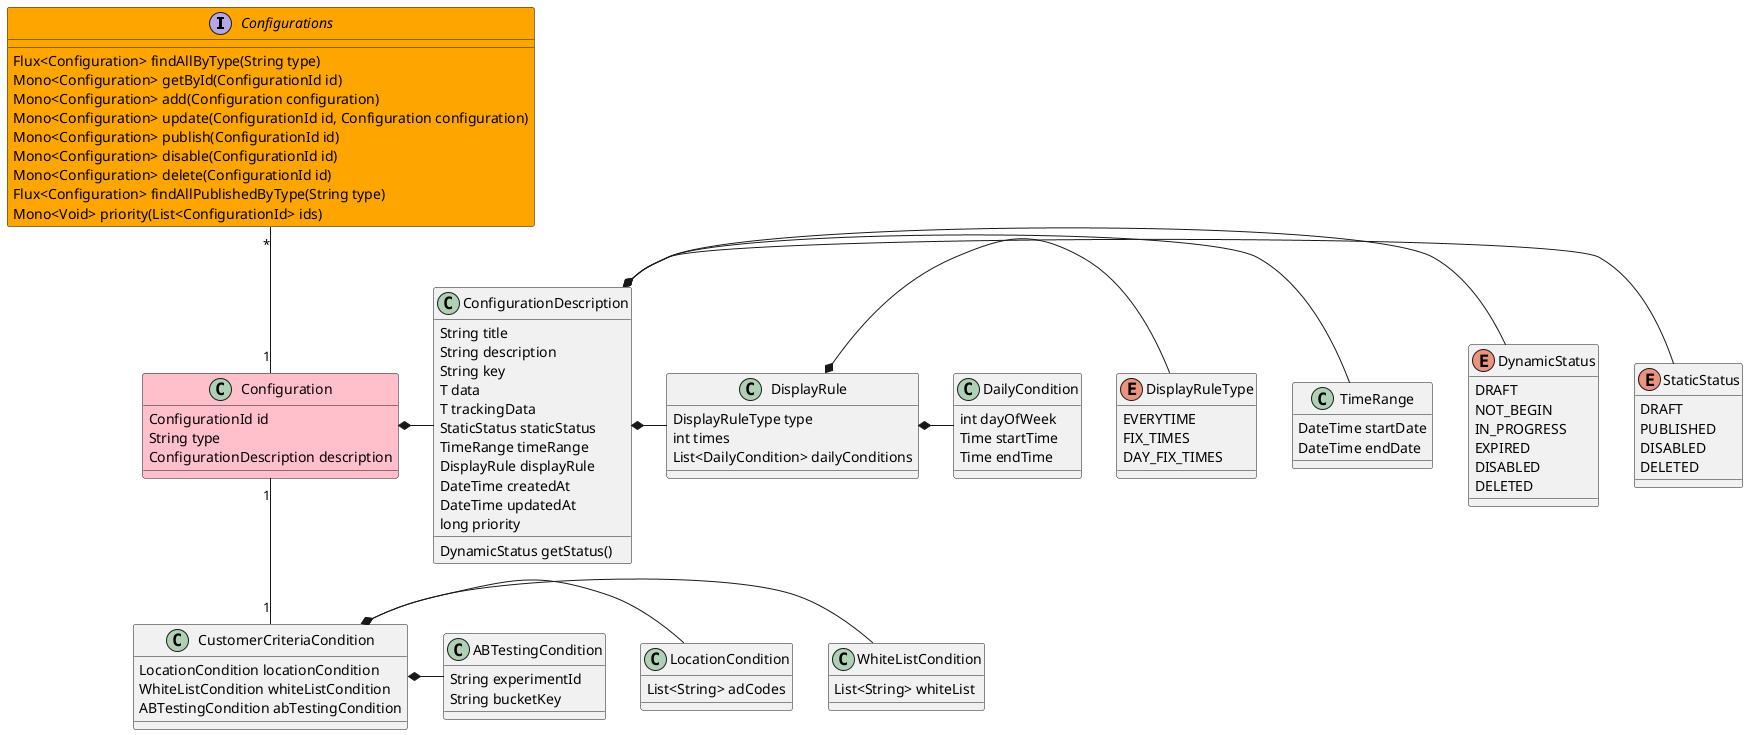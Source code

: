 @startuml
'https://plantuml.com/class-diagram

interface Configurations #orange {
    Flux<Configuration> findAllByType(String type)
    Mono<Configuration> getById(ConfigurationId id)
    Mono<Configuration> add(Configuration configuration)
    Mono<Configuration> update(ConfigurationId id, Configuration configuration)
    Mono<Configuration> publish(ConfigurationId id)
    Mono<Configuration> disable(ConfigurationId id)
    Mono<Configuration> delete(ConfigurationId id)
    Flux<Configuration> findAllPublishedByType(String type)
    Mono<Void> priority(List<ConfigurationId> ids)
}



class Configuration #pink {
    ConfigurationId id
    String type
    ConfigurationDescription description
}

class CustomerCriteriaCondition {
    LocationCondition locationCondition
    WhiteListCondition whiteListCondition
    ABTestingCondition abTestingCondition
}



class WhiteListCondition {
    List<String> whiteList
}

class LocationCondition {
    List<String> adCodes
}

class ABTestingCondition {
    String experimentId
    String bucketKey
}

class ConfigurationDescription {
    String title
    String description
    String key
    T data
    T trackingData
    StaticStatus staticStatus
    TimeRange timeRange
    DisplayRule displayRule
    DateTime createdAt
    DateTime updatedAt
    long priority

    DynamicStatus getStatus()
}

class DisplayRule {
    DisplayRuleType type
    int times
    List<DailyCondition> dailyConditions
}

enum DisplayRuleType {
    EVERYTIME
    FIX_TIMES
    DAY_FIX_TIMES
}

class DailyCondition {
    int dayOfWeek
    Time startTime
    Time endTime
}

class TimeRange {
    DateTime startDate
    DateTime endDate
}

enum StaticStatus {
    DRAFT
    PUBLISHED
    DISABLED
    DELETED
}

enum DynamicStatus {
    DRAFT
    NOT_BEGIN
    IN_PROGRESS
    EXPIRED
    DISABLED
    DELETED
}

CustomerCriteriaCondition *- WhiteListCondition
CustomerCriteriaCondition *- LocationCondition
CustomerCriteriaCondition *- ABTestingCondition

Configurations "*" -- "1" Configuration
Configuration *- ConfigurationDescription
Configuration "1" -- "1" CustomerCriteriaCondition

ConfigurationDescription *- StaticStatus
ConfigurationDescription o- DynamicStatus
ConfigurationDescription *- TimeRange
ConfigurationDescription *- DisplayRule
DisplayRule *- DisplayRuleType
DisplayRule *- DailyCondition




@enduml
